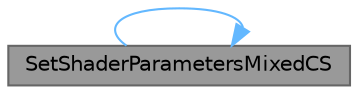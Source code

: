 digraph "SetShaderParametersMixedCS"
{
 // INTERACTIVE_SVG=YES
 // LATEX_PDF_SIZE
  bgcolor="transparent";
  edge [fontname=Helvetica,fontsize=10,labelfontname=Helvetica,labelfontsize=10];
  node [fontname=Helvetica,fontsize=10,shape=box,height=0.2,width=0.4];
  rankdir="RL";
  Node1 [id="Node000001",label="SetShaderParametersMixedCS",height=0.2,width=0.4,color="gray40", fillcolor="grey60", style="filled", fontcolor="black",tooltip="Utility to set all legacy and non-legacy parameters for a Compute shader. Requires the shader type to..."];
  Node1 -> Node1 [id="edge1_Node000001_Node000001",dir="back",color="steelblue1",style="solid",tooltip=" "];
}
